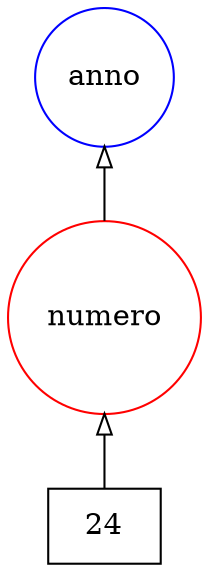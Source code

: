 digraph {
   rankdir=BT;
   edge [arrowhead=empty];

   subgraph {
      rank="source";
      edge [arrowhead=normal];
      node [shape=box];
      t73 [label="24"];
   }

   subgraph {
      rank="same";
      node [color=red,shape=circle];
      tag151 [label=numero]; 
   }

   subgraph {
      rank="same";
      node [color=blue,shape=circle];
      tag249 [label=anno]; 
   }

   subgraph {
      rank="same";
      node [color=green,shape=circle];
   }

   subgraph {
      rank="same";
      node [color=orange,shape=circle];
   }
   tag151 -> tag249;
   t73 -> tag151;
}